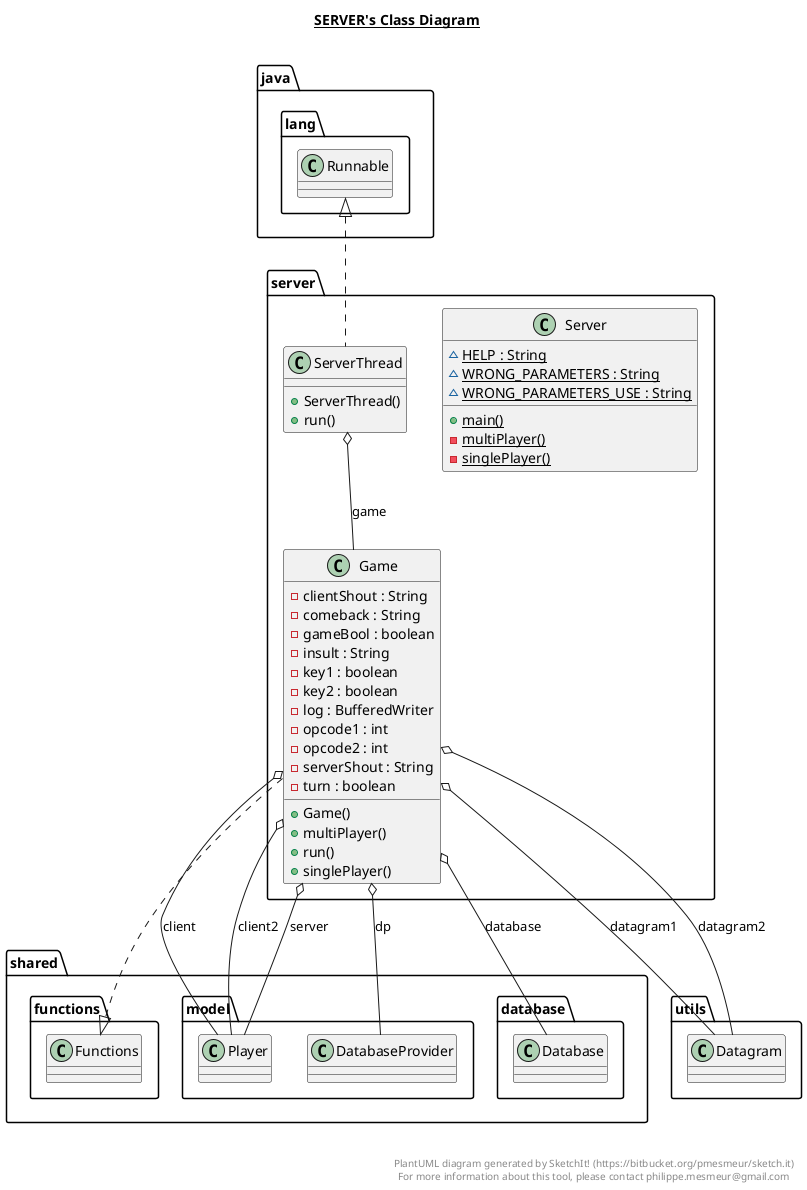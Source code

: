 @startuml

title __SERVER's Class Diagram__\n

  namespace server {
    class server.Game {
        - clientShout : String
        - comeback : String
        - gameBool : boolean
        - insult : String
        - key1 : boolean
        - key2 : boolean
        - log : BufferedWriter
        - opcode1 : int
        - opcode2 : int
        - serverShout : String
        - turn : boolean
        + Game()
        + multiPlayer()
        + run()
        + singlePlayer()
    }
  }
  

  namespace server {
    class server.Server {
        {static} ~ HELP : String
        {static} ~ WRONG_PARAMETERS : String
        {static} ~ WRONG_PARAMETERS_USE : String
        {static} + main()
        {static} - multiPlayer()
        {static} - singlePlayer()
    }
  }
  

  namespace server {
    class server.ServerThread {
        + ServerThread()
        + run()
    }
  }
  

  server.Game .right.|> shared.functions.Functions
  server.Game o-- shared.model.Player : client
  server.Game o-- shared.model.Player : client2
  server.Game o-- shared.database.Database : database
  server.Game o-- utils.Datagram : datagram1
  server.Game o-- utils.Datagram : datagram2
  server.Game o-- shared.model.DatabaseProvider : dp
  server.Game o-- shared.model.Player : server
  server.ServerThread .up.|> java.lang.Runnable
  server.ServerThread o-- server.Game : game


right footer


PlantUML diagram generated by SketchIt! (https://bitbucket.org/pmesmeur/sketch.it)
For more information about this tool, please contact philippe.mesmeur@gmail.com
endfooter

@enduml
